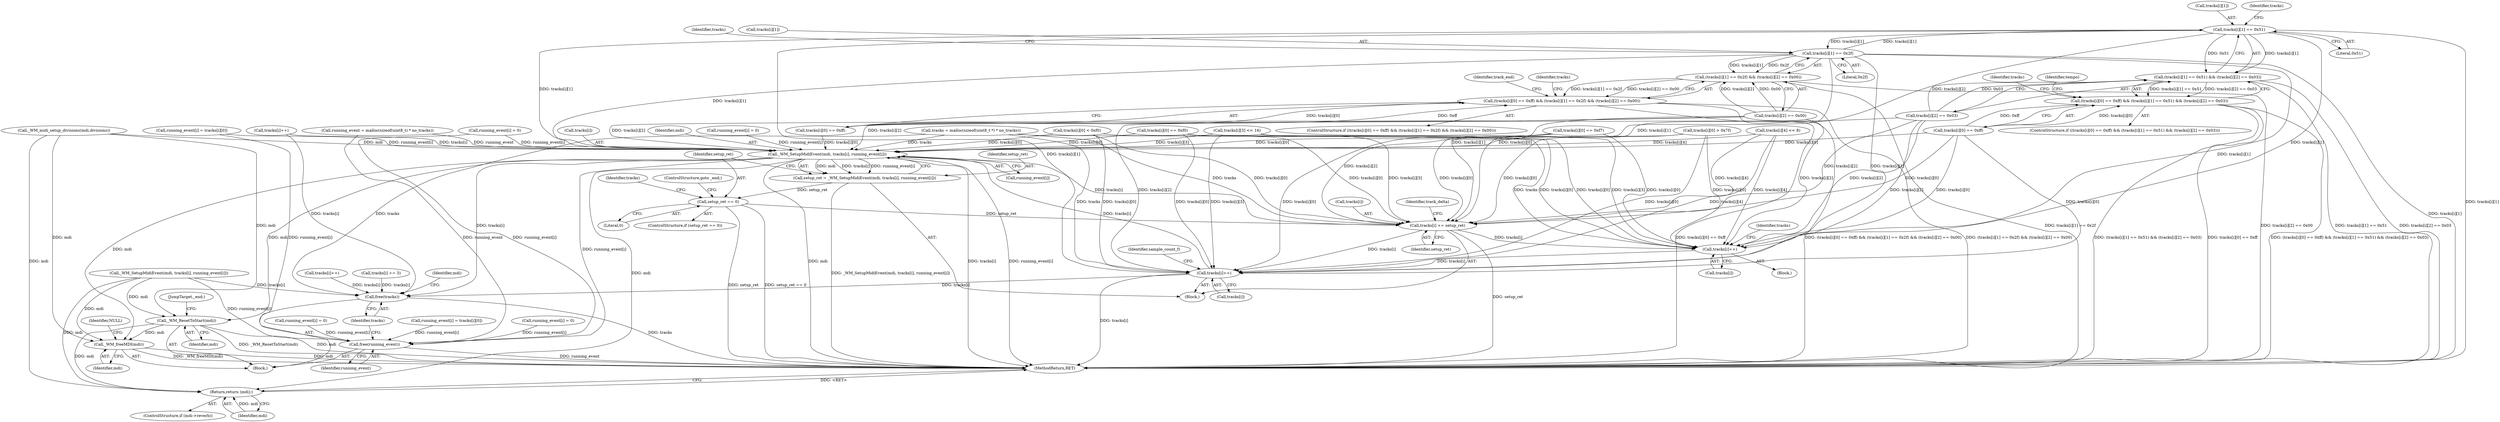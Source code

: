 digraph "0_wildmidi_660b513d99bced8783a4a5984ac2f742c74ebbdd_1@array" {
"1001193" [label="(Call,tracks[i][1] == 0x51)"];
"1001161" [label="(Call,tracks[i][1] == 0x2f)"];
"1001193" [label="(Call,tracks[i][1] == 0x51)"];
"1001086" [label="(Call,_WM_SetupMidiEvent(mdi, tracks[i], running_event[i]))"];
"1001084" [label="(Call,setup_ret = _WM_SetupMidiEvent(mdi, tracks[i], running_event[i]))"];
"1001095" [label="(Call,setup_ret == 0)"];
"1001242" [label="(Call,tracks[i] += setup_ret)"];
"1001278" [label="(Call,tracks[i]++)"];
"1001304" [label="(Call,tracks[i]++)"];
"1001423" [label="(Call,free(tracks))"];
"1001412" [label="(Call,_WM_ResetToStart(mdi))"];
"1001429" [label="(Return,return (mdi);)"];
"1001431" [label="(Call,_WM_freeMDI(mdi))"];
"1001421" [label="(Call,free(running_event))"];
"1001160" [label="(Call,(tracks[i][1] == 0x2f) && (tracks[i][2] == 0x00))"];
"1001152" [label="(Call,(tracks[i][0] == 0xff) && (tracks[i][1] == 0x2f) && (tracks[i][2] == 0x00))"];
"1001192" [label="(Call,(tracks[i][1] == 0x51) && (tracks[i][2] == 0x03))"];
"1001184" [label="(Call,(tracks[i][0] == 0xff) && (tracks[i][1] == 0x51) && (tracks[i][2] == 0x03))"];
"1001249" [label="(Identifier,track_delta)"];
"1001091" [label="(Call,running_event[i])"];
"1001427" [label="(Identifier,mdi)"];
"1001425" [label="(ControlStructure,if (mdi->reverb))"];
"1001199" [label="(Literal,0x51)"];
"1000624" [label="(Call,tracks[i]++)"];
"1001183" [label="(ControlStructure,if ((tracks[i][0] == 0xff) && (tracks[i][1] == 0x51) && (tracks[i][2] == 0x03)))"];
"1001168" [label="(Call,tracks[i][2] == 0x00)"];
"1001096" [label="(Identifier,setup_ret)"];
"1001160" [label="(Call,(tracks[i][1] == 0x2f) && (tracks[i][2] == 0x00))"];
"1001278" [label="(Call,tracks[i]++)"];
"1001192" [label="(Call,(tracks[i][1] == 0x51) && (tracks[i][2] == 0x03))"];
"1001087" [label="(Identifier,mdi)"];
"1001219" [label="(Call,tracks[i][4] << 8)"];
"1000392" [label="(Call,_WM_midi_setup_divisions(mdi,divisions))"];
"1001130" [label="(Call,tracks[i][0] == 0xf0)"];
"1001309" [label="(Identifier,sample_count_f)"];
"1000122" [label="(Block,)"];
"1001194" [label="(Call,tracks[i][1])"];
"1001304" [label="(Call,tracks[i]++)"];
"1000395" [label="(Call,tracks = malloc(sizeof(uint8_t *) * no_tracks))"];
"1000416" [label="(Call,running_event = malloc(sizeof(uint8_t) * no_tracks))"];
"1001083" [label="(Block,)"];
"1001432" [label="(Identifier,mdi)"];
"1001137" [label="(Call,tracks[i][0] == 0xf7)"];
"1001152" [label="(Call,(tracks[i][0] == 0xff) && (tracks[i][1] == 0x2f) && (tracks[i][2] == 0x00))"];
"1001151" [label="(ControlStructure,if ((tracks[i][0] == 0xff) && (tracks[i][1] == 0x2f) && (tracks[i][2] == 0x00)))"];
"1001185" [label="(Call,tracks[i][0] == 0xff)"];
"1001279" [label="(Call,tracks[i])"];
"1001085" [label="(Identifier,setup_ret)"];
"1001184" [label="(Call,(tracks[i][0] == 0xff) && (tracks[i][1] == 0x51) && (tracks[i][2] == 0x03))"];
"1001414" [label="(JumpTarget,_end:)"];
"1001430" [label="(Identifier,mdi)"];
"1001086" [label="(Call,_WM_SetupMidiEvent(mdi, tracks[i], running_event[i]))"];
"1001423" [label="(Call,free(tracks))"];
"1001200" [label="(Call,tracks[i][2] == 0x03)"];
"1001099" [label="(ControlStructure,goto _end;)"];
"1001097" [label="(Literal,0)"];
"1001424" [label="(Identifier,tracks)"];
"1000795" [label="(Call,running_event[i] = tracks[i][0])"];
"1001178" [label="(Identifier,track_end)"];
"1001088" [label="(Call,tracks[i])"];
"1001171" [label="(Identifier,tracks)"];
"1001412" [label="(Call,_WM_ResetToStart(mdi))"];
"1001167" [label="(Literal,0x2f)"];
"1001101" [label="(Call,tracks[i][0] > 0x7f)"];
"1001094" [label="(ControlStructure,if (setup_ret == 0))"];
"1001118" [label="(Call,running_event[i] = tracks[i][0])"];
"1001161" [label="(Call,tracks[i][1] == 0x2f)"];
"1000763" [label="(Call,_WM_SetupMidiEvent(mdi, tracks[i], running_event[i]))"];
"1001243" [label="(Call,tracks[i])"];
"1001421" [label="(Call,free(running_event))"];
"1001431" [label="(Call,_WM_freeMDI(mdi))"];
"1001261" [label="(Block,)"];
"1001084" [label="(Call,setup_ret = _WM_SetupMidiEvent(mdi, tracks[i], running_event[i]))"];
"1000822" [label="(Call,running_event[i] = 0)"];
"1001077" [label="(Call,running_event[i] = 0)"];
"1001435" [label="(MethodReturn,RET)"];
"1001429" [label="(Return,return (mdi);)"];
"1001434" [label="(Identifier,NULL)"];
"1001242" [label="(Call,tracks[i] += setup_ret)"];
"1000983" [label="(Call,tracks[i]++)"];
"1001188" [label="(Identifier,tracks)"];
"1001422" [label="(Identifier,running_event)"];
"1001193" [label="(Call,tracks[i][1] == 0x51)"];
"1000860" [label="(Call,tracks[i] += 3)"];
"1001305" [label="(Call,tracks[i])"];
"1001162" [label="(Call,tracks[i][1])"];
"1001413" [label="(Identifier,mdi)"];
"1001285" [label="(Identifier,tracks)"];
"1001211" [label="(Call,tracks[i][3] << 16)"];
"1001145" [label="(Call,running_event[i] = 0)"];
"1001209" [label="(Identifier,tempo)"];
"1001203" [label="(Identifier,tracks)"];
"1001095" [label="(Call,setup_ret == 0)"];
"1001153" [label="(Call,tracks[i][0] == 0xff)"];
"1001246" [label="(Identifier,setup_ret)"];
"1001244" [label="(Identifier,tracks)"];
"1001104" [label="(Identifier,tracks)"];
"1000570" [label="(Call,running_event[i] = 0)"];
"1001110" [label="(Call,tracks[i][0] < 0xf0)"];
"1001193" -> "1001192"  [label="AST: "];
"1001193" -> "1001199"  [label="CFG: "];
"1001194" -> "1001193"  [label="AST: "];
"1001199" -> "1001193"  [label="AST: "];
"1001203" -> "1001193"  [label="CFG: "];
"1001192" -> "1001193"  [label="CFG: "];
"1001193" -> "1001435"  [label="DDG: tracks[i][1]"];
"1001193" -> "1001086"  [label="DDG: tracks[i][1]"];
"1001193" -> "1001161"  [label="DDG: tracks[i][1]"];
"1001193" -> "1001192"  [label="DDG: tracks[i][1]"];
"1001193" -> "1001192"  [label="DDG: 0x51"];
"1001161" -> "1001193"  [label="DDG: tracks[i][1]"];
"1001193" -> "1001242"  [label="DDG: tracks[i][1]"];
"1001193" -> "1001278"  [label="DDG: tracks[i][1]"];
"1001193" -> "1001304"  [label="DDG: tracks[i][1]"];
"1001161" -> "1001160"  [label="AST: "];
"1001161" -> "1001167"  [label="CFG: "];
"1001162" -> "1001161"  [label="AST: "];
"1001167" -> "1001161"  [label="AST: "];
"1001171" -> "1001161"  [label="CFG: "];
"1001160" -> "1001161"  [label="CFG: "];
"1001161" -> "1001435"  [label="DDG: tracks[i][1]"];
"1001161" -> "1001086"  [label="DDG: tracks[i][1]"];
"1001161" -> "1001160"  [label="DDG: tracks[i][1]"];
"1001161" -> "1001160"  [label="DDG: 0x2f"];
"1001161" -> "1001242"  [label="DDG: tracks[i][1]"];
"1001161" -> "1001278"  [label="DDG: tracks[i][1]"];
"1001161" -> "1001304"  [label="DDG: tracks[i][1]"];
"1001086" -> "1001084"  [label="AST: "];
"1001086" -> "1001091"  [label="CFG: "];
"1001087" -> "1001086"  [label="AST: "];
"1001088" -> "1001086"  [label="AST: "];
"1001091" -> "1001086"  [label="AST: "];
"1001084" -> "1001086"  [label="CFG: "];
"1001086" -> "1001435"  [label="DDG: mdi"];
"1001086" -> "1001435"  [label="DDG: tracks[i]"];
"1001086" -> "1001435"  [label="DDG: running_event[i]"];
"1001086" -> "1001084"  [label="DDG: mdi"];
"1001086" -> "1001084"  [label="DDG: tracks[i]"];
"1001086" -> "1001084"  [label="DDG: running_event[i]"];
"1000392" -> "1001086"  [label="DDG: mdi"];
"1000395" -> "1001086"  [label="DDG: tracks"];
"1001185" -> "1001086"  [label="DDG: tracks[i][0]"];
"1001153" -> "1001086"  [label="DDG: tracks[i][0]"];
"1001168" -> "1001086"  [label="DDG: tracks[i][2]"];
"1001219" -> "1001086"  [label="DDG: tracks[i][4]"];
"1000624" -> "1001086"  [label="DDG: tracks[i]"];
"1001211" -> "1001086"  [label="DDG: tracks[i][3]"];
"1001304" -> "1001086"  [label="DDG: tracks[i]"];
"1001200" -> "1001086"  [label="DDG: tracks[i][2]"];
"1001137" -> "1001086"  [label="DDG: tracks[i][0]"];
"1001101" -> "1001086"  [label="DDG: tracks[i][0]"];
"1001130" -> "1001086"  [label="DDG: tracks[i][0]"];
"1001110" -> "1001086"  [label="DDG: tracks[i][0]"];
"1001145" -> "1001086"  [label="DDG: running_event[i]"];
"1001077" -> "1001086"  [label="DDG: running_event[i]"];
"1000416" -> "1001086"  [label="DDG: running_event"];
"1001118" -> "1001086"  [label="DDG: running_event[i]"];
"1001086" -> "1001242"  [label="DDG: tracks[i]"];
"1001086" -> "1001412"  [label="DDG: mdi"];
"1001086" -> "1001421"  [label="DDG: running_event[i]"];
"1001086" -> "1001423"  [label="DDG: tracks[i]"];
"1001086" -> "1001429"  [label="DDG: mdi"];
"1001086" -> "1001431"  [label="DDG: mdi"];
"1001084" -> "1001083"  [label="AST: "];
"1001085" -> "1001084"  [label="AST: "];
"1001096" -> "1001084"  [label="CFG: "];
"1001084" -> "1001435"  [label="DDG: _WM_SetupMidiEvent(mdi, tracks[i], running_event[i])"];
"1001084" -> "1001095"  [label="DDG: setup_ret"];
"1001095" -> "1001094"  [label="AST: "];
"1001095" -> "1001097"  [label="CFG: "];
"1001096" -> "1001095"  [label="AST: "];
"1001097" -> "1001095"  [label="AST: "];
"1001099" -> "1001095"  [label="CFG: "];
"1001104" -> "1001095"  [label="CFG: "];
"1001095" -> "1001435"  [label="DDG: setup_ret"];
"1001095" -> "1001435"  [label="DDG: setup_ret == 0"];
"1001095" -> "1001242"  [label="DDG: setup_ret"];
"1001242" -> "1001083"  [label="AST: "];
"1001242" -> "1001246"  [label="CFG: "];
"1001243" -> "1001242"  [label="AST: "];
"1001246" -> "1001242"  [label="AST: "];
"1001249" -> "1001242"  [label="CFG: "];
"1001242" -> "1001435"  [label="DDG: setup_ret"];
"1000395" -> "1001242"  [label="DDG: tracks"];
"1001185" -> "1001242"  [label="DDG: tracks[i][0]"];
"1001168" -> "1001242"  [label="DDG: tracks[i][2]"];
"1001219" -> "1001242"  [label="DDG: tracks[i][4]"];
"1001211" -> "1001242"  [label="DDG: tracks[i][3]"];
"1001200" -> "1001242"  [label="DDG: tracks[i][2]"];
"1001137" -> "1001242"  [label="DDG: tracks[i][0]"];
"1001101" -> "1001242"  [label="DDG: tracks[i][0]"];
"1001130" -> "1001242"  [label="DDG: tracks[i][0]"];
"1001110" -> "1001242"  [label="DDG: tracks[i][0]"];
"1001242" -> "1001278"  [label="DDG: tracks[i]"];
"1001242" -> "1001304"  [label="DDG: tracks[i]"];
"1001278" -> "1001261"  [label="AST: "];
"1001278" -> "1001279"  [label="CFG: "];
"1001279" -> "1001278"  [label="AST: "];
"1001285" -> "1001278"  [label="CFG: "];
"1000395" -> "1001278"  [label="DDG: tracks"];
"1001185" -> "1001278"  [label="DDG: tracks[i][0]"];
"1001168" -> "1001278"  [label="DDG: tracks[i][2]"];
"1001219" -> "1001278"  [label="DDG: tracks[i][4]"];
"1001211" -> "1001278"  [label="DDG: tracks[i][3]"];
"1001200" -> "1001278"  [label="DDG: tracks[i][2]"];
"1001137" -> "1001278"  [label="DDG: tracks[i][0]"];
"1001101" -> "1001278"  [label="DDG: tracks[i][0]"];
"1001130" -> "1001278"  [label="DDG: tracks[i][0]"];
"1001110" -> "1001278"  [label="DDG: tracks[i][0]"];
"1001278" -> "1001304"  [label="DDG: tracks[i]"];
"1001304" -> "1001083"  [label="AST: "];
"1001304" -> "1001305"  [label="CFG: "];
"1001305" -> "1001304"  [label="AST: "];
"1001309" -> "1001304"  [label="CFG: "];
"1001304" -> "1001435"  [label="DDG: tracks[i]"];
"1000395" -> "1001304"  [label="DDG: tracks"];
"1001185" -> "1001304"  [label="DDG: tracks[i][0]"];
"1001168" -> "1001304"  [label="DDG: tracks[i][2]"];
"1001219" -> "1001304"  [label="DDG: tracks[i][4]"];
"1001211" -> "1001304"  [label="DDG: tracks[i][3]"];
"1001200" -> "1001304"  [label="DDG: tracks[i][2]"];
"1001137" -> "1001304"  [label="DDG: tracks[i][0]"];
"1001101" -> "1001304"  [label="DDG: tracks[i][0]"];
"1001130" -> "1001304"  [label="DDG: tracks[i][0]"];
"1001110" -> "1001304"  [label="DDG: tracks[i][0]"];
"1001304" -> "1001423"  [label="DDG: tracks[i]"];
"1001423" -> "1000122"  [label="AST: "];
"1001423" -> "1001424"  [label="CFG: "];
"1001424" -> "1001423"  [label="AST: "];
"1001427" -> "1001423"  [label="CFG: "];
"1001423" -> "1001435"  [label="DDG: tracks"];
"1000395" -> "1001423"  [label="DDG: tracks"];
"1000983" -> "1001423"  [label="DDG: tracks[i]"];
"1000624" -> "1001423"  [label="DDG: tracks[i]"];
"1000763" -> "1001423"  [label="DDG: tracks[i]"];
"1000860" -> "1001423"  [label="DDG: tracks[i]"];
"1001412" -> "1000122"  [label="AST: "];
"1001412" -> "1001413"  [label="CFG: "];
"1001413" -> "1001412"  [label="AST: "];
"1001414" -> "1001412"  [label="CFG: "];
"1001412" -> "1001435"  [label="DDG: _WM_ResetToStart(mdi)"];
"1001412" -> "1001435"  [label="DDG: mdi"];
"1000392" -> "1001412"  [label="DDG: mdi"];
"1000763" -> "1001412"  [label="DDG: mdi"];
"1001412" -> "1001429"  [label="DDG: mdi"];
"1001412" -> "1001431"  [label="DDG: mdi"];
"1001429" -> "1001425"  [label="AST: "];
"1001429" -> "1001430"  [label="CFG: "];
"1001430" -> "1001429"  [label="AST: "];
"1001435" -> "1001429"  [label="CFG: "];
"1001429" -> "1001435"  [label="DDG: <RET>"];
"1001430" -> "1001429"  [label="DDG: mdi"];
"1000392" -> "1001429"  [label="DDG: mdi"];
"1000763" -> "1001429"  [label="DDG: mdi"];
"1001431" -> "1000122"  [label="AST: "];
"1001431" -> "1001432"  [label="CFG: "];
"1001432" -> "1001431"  [label="AST: "];
"1001434" -> "1001431"  [label="CFG: "];
"1001431" -> "1001435"  [label="DDG: mdi"];
"1001431" -> "1001435"  [label="DDG: _WM_freeMDI(mdi)"];
"1000392" -> "1001431"  [label="DDG: mdi"];
"1000763" -> "1001431"  [label="DDG: mdi"];
"1001421" -> "1000122"  [label="AST: "];
"1001421" -> "1001422"  [label="CFG: "];
"1001422" -> "1001421"  [label="AST: "];
"1001424" -> "1001421"  [label="CFG: "];
"1001421" -> "1001435"  [label="DDG: running_event"];
"1000570" -> "1001421"  [label="DDG: running_event[i]"];
"1000795" -> "1001421"  [label="DDG: running_event[i]"];
"1001145" -> "1001421"  [label="DDG: running_event[i]"];
"1000822" -> "1001421"  [label="DDG: running_event[i]"];
"1000416" -> "1001421"  [label="DDG: running_event"];
"1001118" -> "1001421"  [label="DDG: running_event[i]"];
"1000763" -> "1001421"  [label="DDG: running_event[i]"];
"1001160" -> "1001152"  [label="AST: "];
"1001160" -> "1001168"  [label="CFG: "];
"1001168" -> "1001160"  [label="AST: "];
"1001152" -> "1001160"  [label="CFG: "];
"1001160" -> "1001435"  [label="DDG: tracks[i][1] == 0x2f"];
"1001160" -> "1001435"  [label="DDG: tracks[i][2] == 0x00"];
"1001160" -> "1001152"  [label="DDG: tracks[i][1] == 0x2f"];
"1001160" -> "1001152"  [label="DDG: tracks[i][2] == 0x00"];
"1001168" -> "1001160"  [label="DDG: tracks[i][2]"];
"1001168" -> "1001160"  [label="DDG: 0x00"];
"1001152" -> "1001151"  [label="AST: "];
"1001152" -> "1001153"  [label="CFG: "];
"1001153" -> "1001152"  [label="AST: "];
"1001178" -> "1001152"  [label="CFG: "];
"1001188" -> "1001152"  [label="CFG: "];
"1001152" -> "1001435"  [label="DDG: (tracks[i][0] == 0xff) && (tracks[i][1] == 0x2f) && (tracks[i][2] == 0x00)"];
"1001152" -> "1001435"  [label="DDG: (tracks[i][1] == 0x2f) && (tracks[i][2] == 0x00)"];
"1001152" -> "1001435"  [label="DDG: tracks[i][0] == 0xff"];
"1001153" -> "1001152"  [label="DDG: tracks[i][0]"];
"1001153" -> "1001152"  [label="DDG: 0xff"];
"1001192" -> "1001184"  [label="AST: "];
"1001192" -> "1001200"  [label="CFG: "];
"1001200" -> "1001192"  [label="AST: "];
"1001184" -> "1001192"  [label="CFG: "];
"1001192" -> "1001435"  [label="DDG: tracks[i][2] == 0x03"];
"1001192" -> "1001435"  [label="DDG: tracks[i][1] == 0x51"];
"1001192" -> "1001184"  [label="DDG: tracks[i][1] == 0x51"];
"1001192" -> "1001184"  [label="DDG: tracks[i][2] == 0x03"];
"1001200" -> "1001192"  [label="DDG: tracks[i][2]"];
"1001200" -> "1001192"  [label="DDG: 0x03"];
"1001184" -> "1001183"  [label="AST: "];
"1001184" -> "1001185"  [label="CFG: "];
"1001185" -> "1001184"  [label="AST: "];
"1001209" -> "1001184"  [label="CFG: "];
"1001244" -> "1001184"  [label="CFG: "];
"1001184" -> "1001435"  [label="DDG: (tracks[i][1] == 0x51) && (tracks[i][2] == 0x03)"];
"1001184" -> "1001435"  [label="DDG: tracks[i][0] == 0xff"];
"1001184" -> "1001435"  [label="DDG: (tracks[i][0] == 0xff) && (tracks[i][1] == 0x51) && (tracks[i][2] == 0x03)"];
"1001185" -> "1001184"  [label="DDG: tracks[i][0]"];
"1001185" -> "1001184"  [label="DDG: 0xff"];
}
